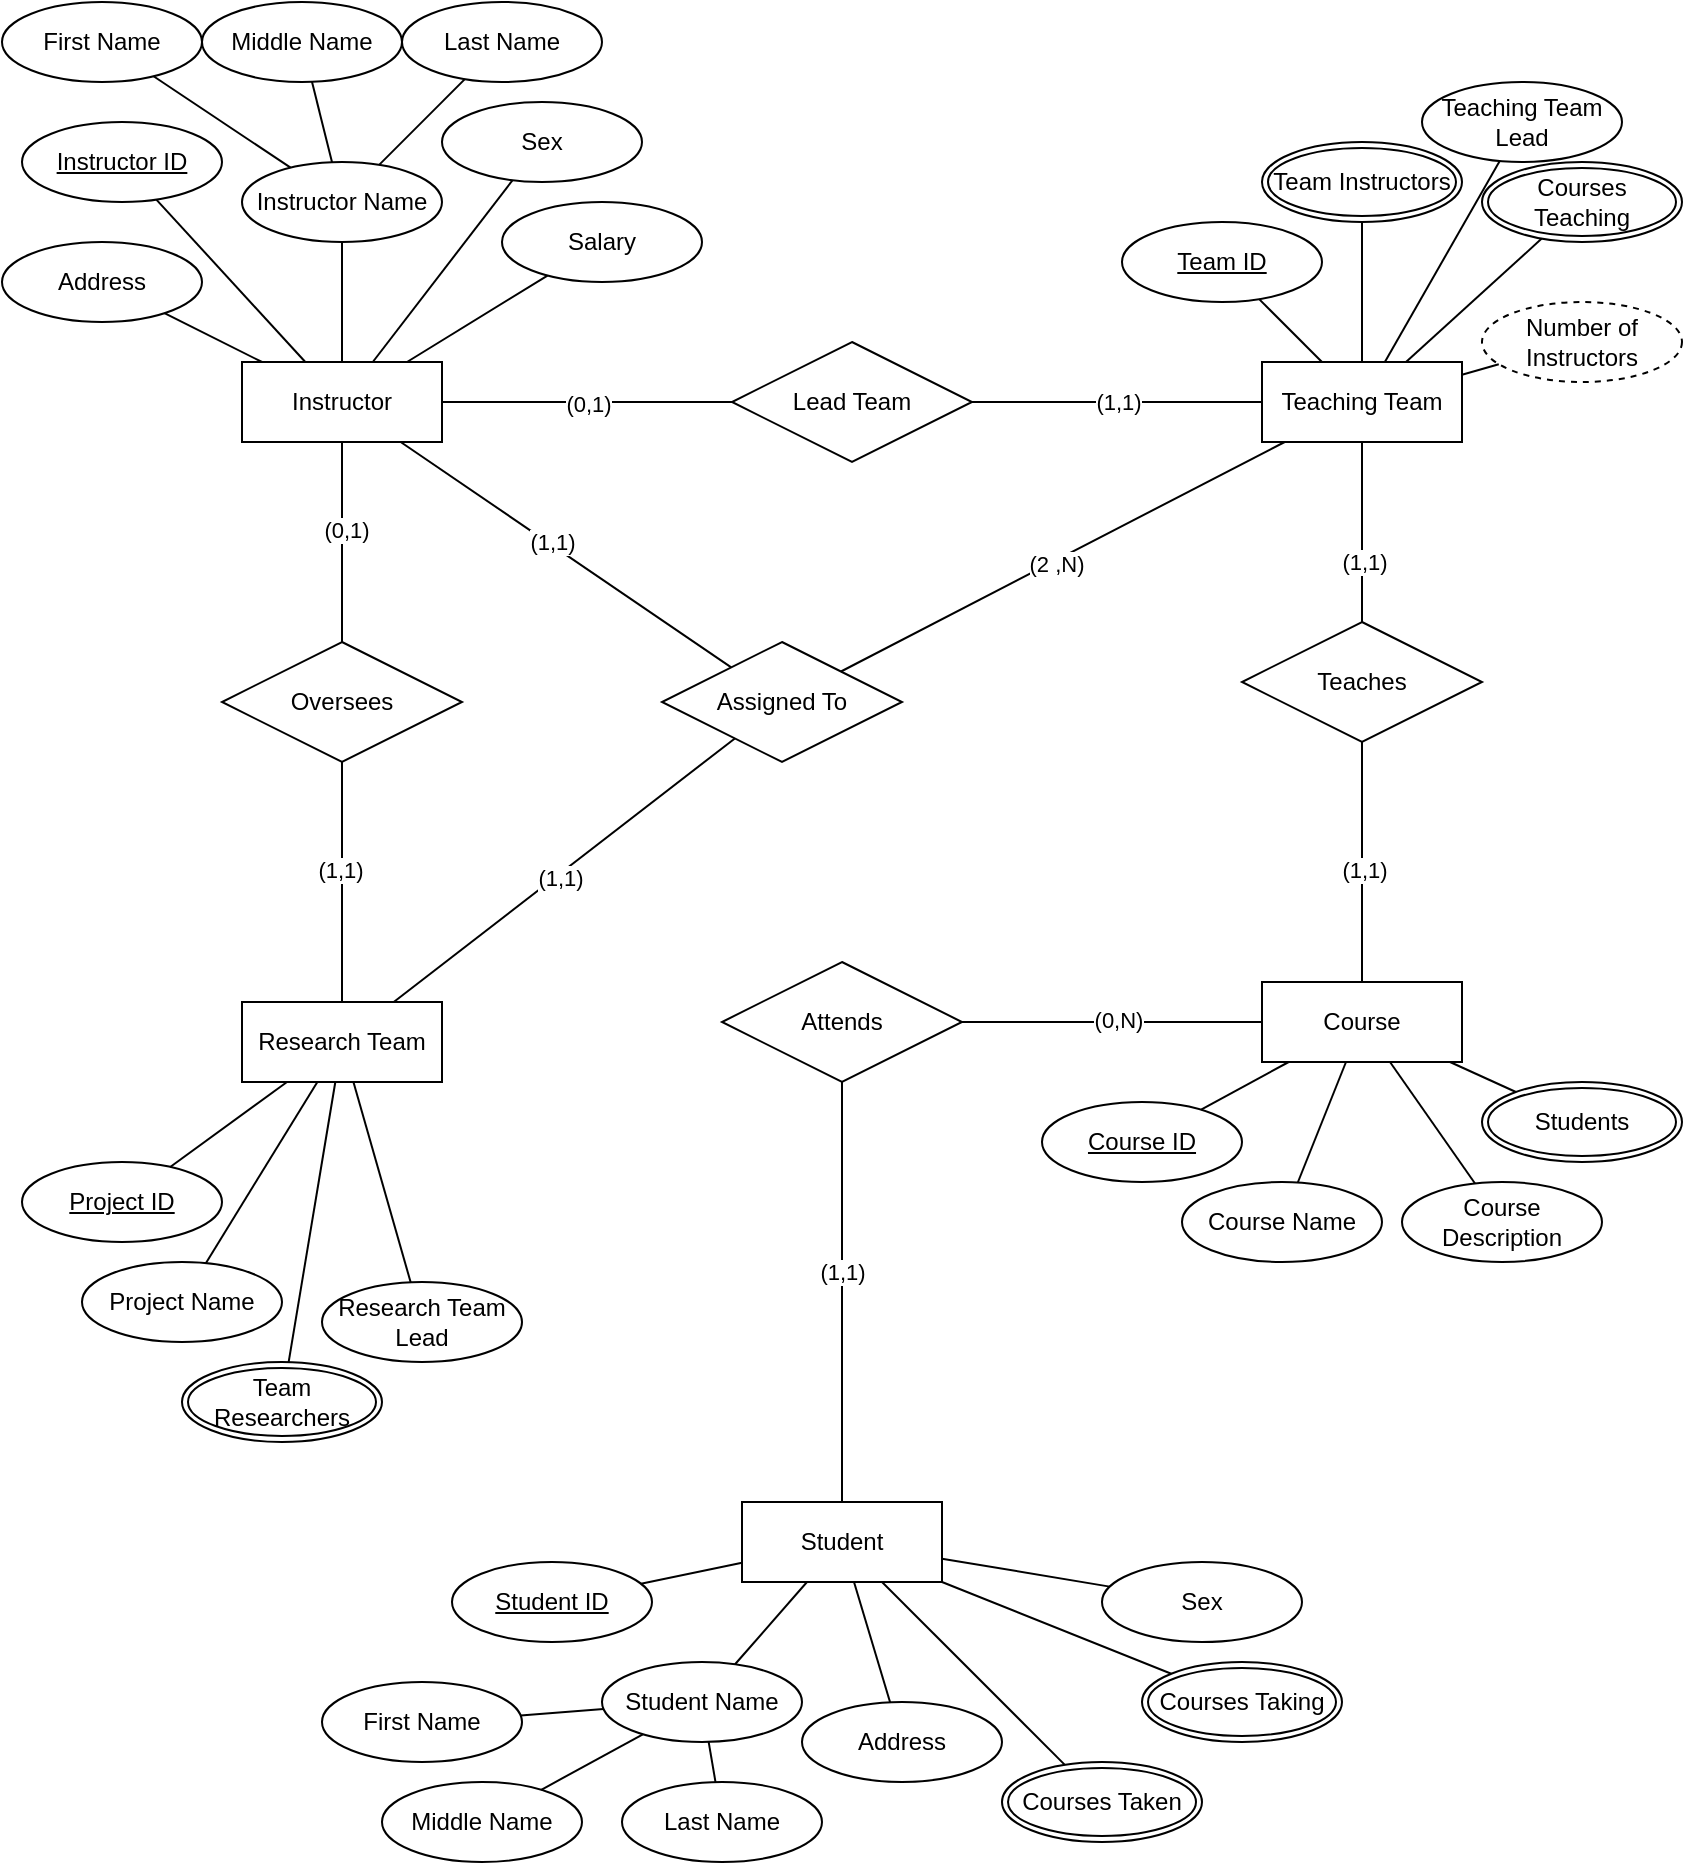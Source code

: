 <mxfile version="21.7.5" type="device">
  <diagram name="Page-1" id="sB8NsVcvZ1vPTsjc8r2R">
    <mxGraphModel dx="2074" dy="1196" grid="1" gridSize="10" guides="1" tooltips="1" connect="1" arrows="1" fold="1" page="1" pageScale="1" pageWidth="850" pageHeight="1100" math="0" shadow="0">
      <root>
        <mxCell id="0" />
        <mxCell id="1" parent="0" />
        <mxCell id="vkidkK2bYVWCFtIj-SOr-1" value="Instructor" style="whiteSpace=wrap;html=1;align=center;" parent="1" vertex="1">
          <mxGeometry x="120" y="180" width="100" height="40" as="geometry" />
        </mxCell>
        <mxCell id="vkidkK2bYVWCFtIj-SOr-2" value="Student" style="whiteSpace=wrap;html=1;align=center;" parent="1" vertex="1">
          <mxGeometry x="370" y="750" width="100" height="40" as="geometry" />
        </mxCell>
        <mxCell id="vkidkK2bYVWCFtIj-SOr-3" value="Teaching Team" style="whiteSpace=wrap;html=1;align=center;" parent="1" vertex="1">
          <mxGeometry x="630" y="180" width="100" height="40" as="geometry" />
        </mxCell>
        <mxCell id="vkidkK2bYVWCFtIj-SOr-4" value="Research Team" style="whiteSpace=wrap;html=1;align=center;" parent="1" vertex="1">
          <mxGeometry x="120" y="500" width="100" height="40" as="geometry" />
        </mxCell>
        <mxCell id="vkidkK2bYVWCFtIj-SOr-5" value="Course" style="whiteSpace=wrap;html=1;align=center;" parent="1" vertex="1">
          <mxGeometry x="630" y="490" width="100" height="40" as="geometry" />
        </mxCell>
        <mxCell id="vkidkK2bYVWCFtIj-SOr-6" value="" style="endArrow=none;html=1;rounded=0;" parent="1" source="vkidkK2bYVWCFtIj-SOr-1" target="vkidkK2bYVWCFtIj-SOr-9" edge="1">
          <mxGeometry relative="1" as="geometry">
            <mxPoint x="180" y="310" as="sourcePoint" />
            <mxPoint x="340" y="310" as="targetPoint" />
          </mxGeometry>
        </mxCell>
        <mxCell id="vkidkK2bYVWCFtIj-SOr-16" value="(1,1)" style="edgeLabel;html=1;align=center;verticalAlign=middle;resizable=0;points=[];" parent="vkidkK2bYVWCFtIj-SOr-6" vertex="1" connectable="0">
          <mxGeometry x="-0.1" y="1" relative="1" as="geometry">
            <mxPoint as="offset" />
          </mxGeometry>
        </mxCell>
        <mxCell id="vkidkK2bYVWCFtIj-SOr-9" value="Assigned To" style="shape=rhombus;perimeter=rhombusPerimeter;whiteSpace=wrap;html=1;align=center;" parent="1" vertex="1">
          <mxGeometry x="330" y="320" width="120" height="60" as="geometry" />
        </mxCell>
        <mxCell id="vkidkK2bYVWCFtIj-SOr-10" value="" style="endArrow=none;html=1;rounded=0;" parent="1" source="vkidkK2bYVWCFtIj-SOr-9" target="vkidkK2bYVWCFtIj-SOr-3" edge="1">
          <mxGeometry relative="1" as="geometry">
            <mxPoint x="420" y="220" as="sourcePoint" />
            <mxPoint x="580" y="220" as="targetPoint" />
          </mxGeometry>
        </mxCell>
        <mxCell id="vkidkK2bYVWCFtIj-SOr-15" value="(2 ,N)" style="edgeLabel;html=1;align=center;verticalAlign=middle;resizable=0;points=[];" parent="vkidkK2bYVWCFtIj-SOr-10" vertex="1" connectable="0">
          <mxGeometry x="-0.036" y="-1" relative="1" as="geometry">
            <mxPoint as="offset" />
          </mxGeometry>
        </mxCell>
        <mxCell id="vkidkK2bYVWCFtIj-SOr-11" value="" style="endArrow=none;html=1;rounded=0;" parent="1" source="vkidkK2bYVWCFtIj-SOr-9" target="vkidkK2bYVWCFtIj-SOr-4" edge="1">
          <mxGeometry relative="1" as="geometry">
            <mxPoint x="350" y="390" as="sourcePoint" />
            <mxPoint x="510" y="390" as="targetPoint" />
          </mxGeometry>
        </mxCell>
        <mxCell id="vkidkK2bYVWCFtIj-SOr-17" value="(1,1)" style="edgeLabel;html=1;align=center;verticalAlign=middle;resizable=0;points=[];" parent="vkidkK2bYVWCFtIj-SOr-11" vertex="1" connectable="0">
          <mxGeometry x="0.037" y="1" relative="1" as="geometry">
            <mxPoint as="offset" />
          </mxGeometry>
        </mxCell>
        <mxCell id="vkidkK2bYVWCFtIj-SOr-12" value="Teaches" style="shape=rhombus;perimeter=rhombusPerimeter;whiteSpace=wrap;html=1;align=center;" parent="1" vertex="1">
          <mxGeometry x="620" y="310" width="120" height="60" as="geometry" />
        </mxCell>
        <mxCell id="vkidkK2bYVWCFtIj-SOr-13" value="" style="endArrow=none;html=1;rounded=0;" parent="1" source="vkidkK2bYVWCFtIj-SOr-3" target="vkidkK2bYVWCFtIj-SOr-12" edge="1">
          <mxGeometry relative="1" as="geometry">
            <mxPoint x="540" y="470" as="sourcePoint" />
            <mxPoint x="700" y="470" as="targetPoint" />
          </mxGeometry>
        </mxCell>
        <mxCell id="vkidkK2bYVWCFtIj-SOr-20" value="(1,1)" style="edgeLabel;html=1;align=center;verticalAlign=middle;resizable=0;points=[];" parent="vkidkK2bYVWCFtIj-SOr-13" vertex="1" connectable="0">
          <mxGeometry x="0.323" y="1" relative="1" as="geometry">
            <mxPoint as="offset" />
          </mxGeometry>
        </mxCell>
        <mxCell id="vkidkK2bYVWCFtIj-SOr-14" value="" style="endArrow=none;html=1;rounded=0;" parent="1" source="vkidkK2bYVWCFtIj-SOr-12" target="vkidkK2bYVWCFtIj-SOr-5" edge="1">
          <mxGeometry relative="1" as="geometry">
            <mxPoint x="580" y="330" as="sourcePoint" />
            <mxPoint x="740" y="330" as="targetPoint" />
          </mxGeometry>
        </mxCell>
        <mxCell id="vkidkK2bYVWCFtIj-SOr-21" value="(1,1)" style="edgeLabel;html=1;align=center;verticalAlign=middle;resizable=0;points=[];" parent="vkidkK2bYVWCFtIj-SOr-14" vertex="1" connectable="0">
          <mxGeometry x="0.061" y="1" relative="1" as="geometry">
            <mxPoint as="offset" />
          </mxGeometry>
        </mxCell>
        <mxCell id="vkidkK2bYVWCFtIj-SOr-18" value="Number of Instructors" style="ellipse;whiteSpace=wrap;html=1;align=center;dashed=1;" parent="1" vertex="1">
          <mxGeometry x="740" y="150" width="100" height="40" as="geometry" />
        </mxCell>
        <mxCell id="vkidkK2bYVWCFtIj-SOr-19" value="" style="endArrow=none;html=1;rounded=0;" parent="1" source="vkidkK2bYVWCFtIj-SOr-18" target="vkidkK2bYVWCFtIj-SOr-3" edge="1">
          <mxGeometry relative="1" as="geometry">
            <mxPoint x="420" y="280" as="sourcePoint" />
            <mxPoint x="580" y="280" as="targetPoint" />
          </mxGeometry>
        </mxCell>
        <mxCell id="vkidkK2bYVWCFtIj-SOr-23" value="" style="endArrow=none;html=1;rounded=0;" parent="1" source="vkidkK2bYVWCFtIj-SOr-24" target="vkidkK2bYVWCFtIj-SOr-1" edge="1">
          <mxGeometry relative="1" as="geometry">
            <mxPoint x="94.43" y="147.45" as="sourcePoint" />
            <mxPoint x="340" y="80" as="targetPoint" />
          </mxGeometry>
        </mxCell>
        <mxCell id="vkidkK2bYVWCFtIj-SOr-24" value="Instructor ID" style="ellipse;whiteSpace=wrap;html=1;align=center;fontStyle=4;" parent="1" vertex="1">
          <mxGeometry x="10" y="60" width="100" height="40" as="geometry" />
        </mxCell>
        <mxCell id="vkidkK2bYVWCFtIj-SOr-25" value="Instructor Name" style="ellipse;whiteSpace=wrap;html=1;align=center;" parent="1" vertex="1">
          <mxGeometry x="120" y="80" width="100" height="40" as="geometry" />
        </mxCell>
        <mxCell id="vkidkK2bYVWCFtIj-SOr-26" value="Team ID" style="ellipse;whiteSpace=wrap;html=1;align=center;fontStyle=4;" parent="1" vertex="1">
          <mxGeometry x="560" y="110" width="100" height="40" as="geometry" />
        </mxCell>
        <mxCell id="vkidkK2bYVWCFtIj-SOr-27" value="Project ID" style="ellipse;whiteSpace=wrap;html=1;align=center;fontStyle=4;" parent="1" vertex="1">
          <mxGeometry x="10" y="580" width="100" height="40" as="geometry" />
        </mxCell>
        <mxCell id="vkidkK2bYVWCFtIj-SOr-28" value="" style="endArrow=none;html=1;rounded=0;" parent="1" source="vkidkK2bYVWCFtIj-SOr-27" target="vkidkK2bYVWCFtIj-SOr-4" edge="1">
          <mxGeometry relative="1" as="geometry">
            <mxPoint x="220" y="610" as="sourcePoint" />
            <mxPoint x="380" y="610" as="targetPoint" />
          </mxGeometry>
        </mxCell>
        <mxCell id="vkidkK2bYVWCFtIj-SOr-29" value="" style="endArrow=none;html=1;rounded=0;" parent="1" source="vkidkK2bYVWCFtIj-SOr-26" target="vkidkK2bYVWCFtIj-SOr-3" edge="1">
          <mxGeometry relative="1" as="geometry">
            <mxPoint x="420" y="260" as="sourcePoint" />
            <mxPoint x="580" y="260" as="targetPoint" />
          </mxGeometry>
        </mxCell>
        <mxCell id="vkidkK2bYVWCFtIj-SOr-31" value="Course ID" style="ellipse;whiteSpace=wrap;html=1;align=center;fontStyle=4;" parent="1" vertex="1">
          <mxGeometry x="520" y="550" width="100" height="40" as="geometry" />
        </mxCell>
        <mxCell id="vkidkK2bYVWCFtIj-SOr-32" value="" style="endArrow=none;html=1;rounded=0;" parent="1" source="vkidkK2bYVWCFtIj-SOr-5" target="vkidkK2bYVWCFtIj-SOr-31" edge="1">
          <mxGeometry relative="1" as="geometry">
            <mxPoint x="590" y="660" as="sourcePoint" />
            <mxPoint x="750" y="660" as="targetPoint" />
          </mxGeometry>
        </mxCell>
        <mxCell id="vkidkK2bYVWCFtIj-SOr-33" value="" style="endArrow=none;html=1;rounded=0;" parent="1" source="vkidkK2bYVWCFtIj-SOr-25" target="vkidkK2bYVWCFtIj-SOr-1" edge="1">
          <mxGeometry relative="1" as="geometry">
            <mxPoint x="210" y="120" as="sourcePoint" />
            <mxPoint x="370" y="120" as="targetPoint" />
          </mxGeometry>
        </mxCell>
        <mxCell id="vkidkK2bYVWCFtIj-SOr-34" value="Middle Name" style="ellipse;whiteSpace=wrap;html=1;align=center;" parent="1" vertex="1">
          <mxGeometry x="100" width="100" height="40" as="geometry" />
        </mxCell>
        <mxCell id="vkidkK2bYVWCFtIj-SOr-35" value="" style="endArrow=none;html=1;rounded=0;" parent="1" source="vkidkK2bYVWCFtIj-SOr-34" target="vkidkK2bYVWCFtIj-SOr-25" edge="1">
          <mxGeometry relative="1" as="geometry">
            <mxPoint x="160" y="130" as="sourcePoint" />
            <mxPoint x="320" y="130" as="targetPoint" />
          </mxGeometry>
        </mxCell>
        <mxCell id="vkidkK2bYVWCFtIj-SOr-36" value="Last Name" style="ellipse;whiteSpace=wrap;html=1;align=center;" parent="1" vertex="1">
          <mxGeometry x="200" width="100" height="40" as="geometry" />
        </mxCell>
        <mxCell id="vkidkK2bYVWCFtIj-SOr-37" value="" style="endArrow=none;html=1;rounded=0;" parent="1" source="vkidkK2bYVWCFtIj-SOr-36" target="vkidkK2bYVWCFtIj-SOr-25" edge="1">
          <mxGeometry relative="1" as="geometry">
            <mxPoint x="170" y="140" as="sourcePoint" />
            <mxPoint x="139" y="87" as="targetPoint" />
          </mxGeometry>
        </mxCell>
        <mxCell id="vkidkK2bYVWCFtIj-SOr-38" value="First Name" style="ellipse;whiteSpace=wrap;html=1;align=center;" parent="1" vertex="1">
          <mxGeometry width="100" height="40" as="geometry" />
        </mxCell>
        <mxCell id="vkidkK2bYVWCFtIj-SOr-39" value="" style="endArrow=none;html=1;rounded=0;" parent="1" source="vkidkK2bYVWCFtIj-SOr-38" target="vkidkK2bYVWCFtIj-SOr-25" edge="1">
          <mxGeometry relative="1" as="geometry">
            <mxPoint x="30" y="50" as="sourcePoint" />
            <mxPoint x="100" y="30" as="targetPoint" />
          </mxGeometry>
        </mxCell>
        <mxCell id="vkidkK2bYVWCFtIj-SOr-40" value="Address" style="ellipse;whiteSpace=wrap;html=1;align=center;" parent="1" vertex="1">
          <mxGeometry y="120" width="100" height="40" as="geometry" />
        </mxCell>
        <mxCell id="vkidkK2bYVWCFtIj-SOr-41" value="" style="endArrow=none;html=1;rounded=0;" parent="1" source="vkidkK2bYVWCFtIj-SOr-40" target="vkidkK2bYVWCFtIj-SOr-1" edge="1">
          <mxGeometry relative="1" as="geometry">
            <mxPoint x="180" y="110" as="sourcePoint" />
            <mxPoint x="340" y="110" as="targetPoint" />
          </mxGeometry>
        </mxCell>
        <mxCell id="vkidkK2bYVWCFtIj-SOr-42" value="Sex" style="ellipse;whiteSpace=wrap;html=1;align=center;" parent="1" vertex="1">
          <mxGeometry x="220" y="50" width="100" height="40" as="geometry" />
        </mxCell>
        <mxCell id="vkidkK2bYVWCFtIj-SOr-43" value="Salary" style="ellipse;whiteSpace=wrap;html=1;align=center;" parent="1" vertex="1">
          <mxGeometry x="250" y="100" width="100" height="40" as="geometry" />
        </mxCell>
        <mxCell id="vkidkK2bYVWCFtIj-SOr-44" value="" style="endArrow=none;html=1;rounded=0;" parent="1" source="vkidkK2bYVWCFtIj-SOr-1" target="vkidkK2bYVWCFtIj-SOr-42" edge="1">
          <mxGeometry relative="1" as="geometry">
            <mxPoint x="220" y="200" as="sourcePoint" />
            <mxPoint x="380" y="200" as="targetPoint" />
          </mxGeometry>
        </mxCell>
        <mxCell id="vkidkK2bYVWCFtIj-SOr-45" value="" style="endArrow=none;html=1;rounded=0;" parent="1" source="vkidkK2bYVWCFtIj-SOr-1" target="vkidkK2bYVWCFtIj-SOr-43" edge="1">
          <mxGeometry relative="1" as="geometry">
            <mxPoint x="240" y="190" as="sourcePoint" />
            <mxPoint x="400" y="190" as="targetPoint" />
          </mxGeometry>
        </mxCell>
        <mxCell id="vkidkK2bYVWCFtIj-SOr-46" value="Attends" style="shape=rhombus;perimeter=rhombusPerimeter;whiteSpace=wrap;html=1;align=center;" parent="1" vertex="1">
          <mxGeometry x="360" y="480" width="120" height="60" as="geometry" />
        </mxCell>
        <mxCell id="vkidkK2bYVWCFtIj-SOr-47" value="" style="endArrow=none;html=1;rounded=0;" parent="1" source="vkidkK2bYVWCFtIj-SOr-46" target="vkidkK2bYVWCFtIj-SOr-5" edge="1">
          <mxGeometry relative="1" as="geometry">
            <mxPoint x="580" y="680" as="sourcePoint" />
            <mxPoint x="740" y="680" as="targetPoint" />
          </mxGeometry>
        </mxCell>
        <mxCell id="5Yy73QeBFEVEkRbb6GmQ-11" value="(0,N)" style="edgeLabel;html=1;align=center;verticalAlign=middle;resizable=0;points=[];" vertex="1" connectable="0" parent="vkidkK2bYVWCFtIj-SOr-47">
          <mxGeometry x="0.04" y="1" relative="1" as="geometry">
            <mxPoint as="offset" />
          </mxGeometry>
        </mxCell>
        <mxCell id="vkidkK2bYVWCFtIj-SOr-48" value="" style="endArrow=none;html=1;rounded=0;" parent="1" source="vkidkK2bYVWCFtIj-SOr-46" target="vkidkK2bYVWCFtIj-SOr-2" edge="1">
          <mxGeometry relative="1" as="geometry">
            <mxPoint x="330" y="610" as="sourcePoint" />
            <mxPoint x="490" y="610" as="targetPoint" />
          </mxGeometry>
        </mxCell>
        <mxCell id="5Yy73QeBFEVEkRbb6GmQ-10" value="(1,1)" style="edgeLabel;html=1;align=center;verticalAlign=middle;resizable=0;points=[];" vertex="1" connectable="0" parent="vkidkK2bYVWCFtIj-SOr-48">
          <mxGeometry x="-0.1" relative="1" as="geometry">
            <mxPoint as="offset" />
          </mxGeometry>
        </mxCell>
        <mxCell id="vkidkK2bYVWCFtIj-SOr-49" value="Course Name" style="ellipse;whiteSpace=wrap;html=1;align=center;" parent="1" vertex="1">
          <mxGeometry x="590" y="590" width="100" height="40" as="geometry" />
        </mxCell>
        <mxCell id="vkidkK2bYVWCFtIj-SOr-50" value="Address" style="ellipse;whiteSpace=wrap;html=1;align=center;" parent="1" vertex="1">
          <mxGeometry x="400" y="850" width="100" height="40" as="geometry" />
        </mxCell>
        <mxCell id="vkidkK2bYVWCFtIj-SOr-51" value="Student Name" style="ellipse;whiteSpace=wrap;html=1;align=center;" parent="1" vertex="1">
          <mxGeometry x="300" y="830" width="100" height="40" as="geometry" />
        </mxCell>
        <mxCell id="vkidkK2bYVWCFtIj-SOr-52" value="Sex" style="ellipse;whiteSpace=wrap;html=1;align=center;" parent="1" vertex="1">
          <mxGeometry x="550" y="780" width="100" height="40" as="geometry" />
        </mxCell>
        <mxCell id="5Yy73QeBFEVEkRbb6GmQ-1" value="" style="endArrow=none;html=1;rounded=0;" edge="1" parent="1" source="vkidkK2bYVWCFtIj-SOr-5" target="vkidkK2bYVWCFtIj-SOr-49">
          <mxGeometry relative="1" as="geometry">
            <mxPoint x="590" y="700" as="sourcePoint" />
            <mxPoint x="750" y="700" as="targetPoint" />
          </mxGeometry>
        </mxCell>
        <mxCell id="5Yy73QeBFEVEkRbb6GmQ-2" value="" style="endArrow=none;html=1;rounded=0;" edge="1" parent="1" source="vkidkK2bYVWCFtIj-SOr-5" target="5Yy73QeBFEVEkRbb6GmQ-3">
          <mxGeometry relative="1" as="geometry">
            <mxPoint x="620" y="730" as="sourcePoint" />
            <mxPoint x="780" y="730" as="targetPoint" />
          </mxGeometry>
        </mxCell>
        <mxCell id="5Yy73QeBFEVEkRbb6GmQ-3" value="Course Description" style="ellipse;whiteSpace=wrap;html=1;align=center;" vertex="1" parent="1">
          <mxGeometry x="700" y="590" width="100" height="40" as="geometry" />
        </mxCell>
        <mxCell id="5Yy73QeBFEVEkRbb6GmQ-4" value="Courses Teaching" style="ellipse;shape=doubleEllipse;margin=3;whiteSpace=wrap;html=1;align=center;" vertex="1" parent="1">
          <mxGeometry x="740" y="80" width="100" height="40" as="geometry" />
        </mxCell>
        <mxCell id="5Yy73QeBFEVEkRbb6GmQ-5" value="" style="endArrow=none;html=1;rounded=0;" edge="1" parent="1" source="5Yy73QeBFEVEkRbb6GmQ-4" target="vkidkK2bYVWCFtIj-SOr-3">
          <mxGeometry relative="1" as="geometry">
            <mxPoint x="650" y="150" as="sourcePoint" />
            <mxPoint x="810" y="150" as="targetPoint" />
          </mxGeometry>
        </mxCell>
        <mxCell id="5Yy73QeBFEVEkRbb6GmQ-6" value="Students" style="ellipse;shape=doubleEllipse;margin=3;whiteSpace=wrap;html=1;align=center;" vertex="1" parent="1">
          <mxGeometry x="740" y="540" width="100" height="40" as="geometry" />
        </mxCell>
        <mxCell id="5Yy73QeBFEVEkRbb6GmQ-7" value="" style="endArrow=none;html=1;rounded=0;" edge="1" parent="1" source="vkidkK2bYVWCFtIj-SOr-5" target="5Yy73QeBFEVEkRbb6GmQ-6">
          <mxGeometry relative="1" as="geometry">
            <mxPoint x="670" y="670" as="sourcePoint" />
            <mxPoint x="830" y="670" as="targetPoint" />
          </mxGeometry>
        </mxCell>
        <mxCell id="5Yy73QeBFEVEkRbb6GmQ-8" value="Student ID" style="ellipse;whiteSpace=wrap;html=1;align=center;fontStyle=4;" vertex="1" parent="1">
          <mxGeometry x="225" y="780" width="100" height="40" as="geometry" />
        </mxCell>
        <mxCell id="5Yy73QeBFEVEkRbb6GmQ-9" value="" style="endArrow=none;html=1;rounded=0;" edge="1" parent="1" source="5Yy73QeBFEVEkRbb6GmQ-8" target="vkidkK2bYVWCFtIj-SOr-2">
          <mxGeometry relative="1" as="geometry">
            <mxPoint x="210" y="660" as="sourcePoint" />
            <mxPoint x="370" y="660" as="targetPoint" />
          </mxGeometry>
        </mxCell>
        <mxCell id="5Yy73QeBFEVEkRbb6GmQ-12" value="" style="endArrow=none;html=1;rounded=0;" edge="1" parent="1" source="vkidkK2bYVWCFtIj-SOr-51" target="vkidkK2bYVWCFtIj-SOr-2">
          <mxGeometry relative="1" as="geometry">
            <mxPoint x="370" y="830" as="sourcePoint" />
            <mxPoint x="530" y="830" as="targetPoint" />
          </mxGeometry>
        </mxCell>
        <mxCell id="5Yy73QeBFEVEkRbb6GmQ-13" value="" style="endArrow=none;html=1;rounded=0;" edge="1" parent="1" source="vkidkK2bYVWCFtIj-SOr-2" target="vkidkK2bYVWCFtIj-SOr-50">
          <mxGeometry relative="1" as="geometry">
            <mxPoint x="340" y="950" as="sourcePoint" />
            <mxPoint x="500" y="950" as="targetPoint" />
          </mxGeometry>
        </mxCell>
        <mxCell id="5Yy73QeBFEVEkRbb6GmQ-14" value="" style="endArrow=none;html=1;rounded=0;" edge="1" parent="1" source="vkidkK2bYVWCFtIj-SOr-2" target="vkidkK2bYVWCFtIj-SOr-52">
          <mxGeometry relative="1" as="geometry">
            <mxPoint x="570" y="770" as="sourcePoint" />
            <mxPoint x="730" y="770" as="targetPoint" />
          </mxGeometry>
        </mxCell>
        <mxCell id="5Yy73QeBFEVEkRbb6GmQ-15" value="" style="endArrow=none;html=1;rounded=0;" edge="1" parent="1" source="5Yy73QeBFEVEkRbb6GmQ-16" target="vkidkK2bYVWCFtIj-SOr-51">
          <mxGeometry relative="1" as="geometry">
            <mxPoint x="60" y="930" as="sourcePoint" />
            <mxPoint x="220" y="930" as="targetPoint" />
          </mxGeometry>
        </mxCell>
        <mxCell id="5Yy73QeBFEVEkRbb6GmQ-16" value="First Name" style="ellipse;whiteSpace=wrap;html=1;align=center;" vertex="1" parent="1">
          <mxGeometry x="160" y="840" width="100" height="40" as="geometry" />
        </mxCell>
        <mxCell id="5Yy73QeBFEVEkRbb6GmQ-17" value="Middle Name" style="ellipse;whiteSpace=wrap;html=1;align=center;" vertex="1" parent="1">
          <mxGeometry x="190" y="890" width="100" height="40" as="geometry" />
        </mxCell>
        <mxCell id="5Yy73QeBFEVEkRbb6GmQ-18" value="Last Name" style="ellipse;whiteSpace=wrap;html=1;align=center;" vertex="1" parent="1">
          <mxGeometry x="310" y="890" width="100" height="40" as="geometry" />
        </mxCell>
        <mxCell id="5Yy73QeBFEVEkRbb6GmQ-19" value="" style="endArrow=none;html=1;rounded=0;" edge="1" parent="1" source="5Yy73QeBFEVEkRbb6GmQ-17" target="vkidkK2bYVWCFtIj-SOr-51">
          <mxGeometry relative="1" as="geometry">
            <mxPoint x="200" y="1010" as="sourcePoint" />
            <mxPoint x="360" y="1010" as="targetPoint" />
          </mxGeometry>
        </mxCell>
        <mxCell id="5Yy73QeBFEVEkRbb6GmQ-20" value="" style="endArrow=none;html=1;rounded=0;" edge="1" parent="1" source="5Yy73QeBFEVEkRbb6GmQ-18" target="vkidkK2bYVWCFtIj-SOr-51">
          <mxGeometry relative="1" as="geometry">
            <mxPoint x="190" y="1010" as="sourcePoint" />
            <mxPoint x="350" y="1010" as="targetPoint" />
          </mxGeometry>
        </mxCell>
        <mxCell id="5Yy73QeBFEVEkRbb6GmQ-21" value="Team Instructors" style="ellipse;shape=doubleEllipse;margin=3;whiteSpace=wrap;html=1;align=center;" vertex="1" parent="1">
          <mxGeometry x="630" y="70" width="100" height="40" as="geometry" />
        </mxCell>
        <mxCell id="5Yy73QeBFEVEkRbb6GmQ-22" value="" style="endArrow=none;html=1;rounded=0;" edge="1" parent="1" source="5Yy73QeBFEVEkRbb6GmQ-21" target="vkidkK2bYVWCFtIj-SOr-3">
          <mxGeometry relative="1" as="geometry">
            <mxPoint x="500" y="80" as="sourcePoint" />
            <mxPoint x="660" y="80" as="targetPoint" />
          </mxGeometry>
        </mxCell>
        <mxCell id="5Yy73QeBFEVEkRbb6GmQ-23" value="Project Name" style="ellipse;whiteSpace=wrap;html=1;align=center;" vertex="1" parent="1">
          <mxGeometry x="40" y="630" width="100" height="40" as="geometry" />
        </mxCell>
        <mxCell id="5Yy73QeBFEVEkRbb6GmQ-24" value="" style="endArrow=none;html=1;rounded=0;" edge="1" parent="1" source="5Yy73QeBFEVEkRbb6GmQ-23" target="vkidkK2bYVWCFtIj-SOr-4">
          <mxGeometry relative="1" as="geometry">
            <mxPoint x="150" y="580" as="sourcePoint" />
            <mxPoint x="310" y="580" as="targetPoint" />
          </mxGeometry>
        </mxCell>
        <mxCell id="5Yy73QeBFEVEkRbb6GmQ-25" value="Team Researchers" style="ellipse;shape=doubleEllipse;margin=3;whiteSpace=wrap;html=1;align=center;" vertex="1" parent="1">
          <mxGeometry x="90" y="680" width="100" height="40" as="geometry" />
        </mxCell>
        <mxCell id="5Yy73QeBFEVEkRbb6GmQ-26" value="" style="endArrow=none;html=1;rounded=0;" edge="1" parent="1" source="vkidkK2bYVWCFtIj-SOr-4" target="5Yy73QeBFEVEkRbb6GmQ-25">
          <mxGeometry relative="1" as="geometry">
            <mxPoint x="210" y="580" as="sourcePoint" />
            <mxPoint x="370" y="580" as="targetPoint" />
          </mxGeometry>
        </mxCell>
        <mxCell id="5Yy73QeBFEVEkRbb6GmQ-27" value="Teaching Team Lead" style="ellipse;whiteSpace=wrap;html=1;align=center;" vertex="1" parent="1">
          <mxGeometry x="710" y="40" width="100" height="40" as="geometry" />
        </mxCell>
        <mxCell id="5Yy73QeBFEVEkRbb6GmQ-28" value="Research Team Lead" style="ellipse;whiteSpace=wrap;html=1;align=center;" vertex="1" parent="1">
          <mxGeometry x="160" y="640" width="100" height="40" as="geometry" />
        </mxCell>
        <mxCell id="5Yy73QeBFEVEkRbb6GmQ-29" value="" style="endArrow=none;html=1;rounded=0;" edge="1" parent="1" source="vkidkK2bYVWCFtIj-SOr-4" target="5Yy73QeBFEVEkRbb6GmQ-28">
          <mxGeometry relative="1" as="geometry">
            <mxPoint x="220" y="570" as="sourcePoint" />
            <mxPoint x="380" y="570" as="targetPoint" />
          </mxGeometry>
        </mxCell>
        <mxCell id="5Yy73QeBFEVEkRbb6GmQ-30" value="" style="endArrow=none;html=1;rounded=0;" edge="1" parent="1" source="vkidkK2bYVWCFtIj-SOr-3" target="5Yy73QeBFEVEkRbb6GmQ-27">
          <mxGeometry relative="1" as="geometry">
            <mxPoint x="560" y="20" as="sourcePoint" />
            <mxPoint x="720" y="20" as="targetPoint" />
          </mxGeometry>
        </mxCell>
        <mxCell id="5Yy73QeBFEVEkRbb6GmQ-31" value="Oversees" style="shape=rhombus;perimeter=rhombusPerimeter;whiteSpace=wrap;html=1;align=center;" vertex="1" parent="1">
          <mxGeometry x="110" y="320" width="120" height="60" as="geometry" />
        </mxCell>
        <mxCell id="5Yy73QeBFEVEkRbb6GmQ-32" value="" style="endArrow=none;html=1;rounded=0;" edge="1" parent="1" source="5Yy73QeBFEVEkRbb6GmQ-31" target="vkidkK2bYVWCFtIj-SOr-1">
          <mxGeometry relative="1" as="geometry">
            <mxPoint x="40" y="270" as="sourcePoint" />
            <mxPoint x="200" y="270" as="targetPoint" />
          </mxGeometry>
        </mxCell>
        <mxCell id="5Yy73QeBFEVEkRbb6GmQ-37" value="(0,1)" style="edgeLabel;html=1;align=center;verticalAlign=middle;resizable=0;points=[];" vertex="1" connectable="0" parent="5Yy73QeBFEVEkRbb6GmQ-32">
          <mxGeometry x="-0.026" y="-2" relative="1" as="geometry">
            <mxPoint y="-8" as="offset" />
          </mxGeometry>
        </mxCell>
        <mxCell id="5Yy73QeBFEVEkRbb6GmQ-33" value="" style="endArrow=none;html=1;rounded=0;" edge="1" parent="1" source="5Yy73QeBFEVEkRbb6GmQ-31" target="vkidkK2bYVWCFtIj-SOr-4">
          <mxGeometry relative="1" as="geometry">
            <mxPoint x="40" y="420" as="sourcePoint" />
            <mxPoint x="200" y="420" as="targetPoint" />
          </mxGeometry>
        </mxCell>
        <mxCell id="5Yy73QeBFEVEkRbb6GmQ-35" value="(1,1)" style="edgeLabel;html=1;align=center;verticalAlign=middle;resizable=0;points=[];" vertex="1" connectable="0" parent="5Yy73QeBFEVEkRbb6GmQ-33">
          <mxGeometry x="-0.111" y="-1" relative="1" as="geometry">
            <mxPoint as="offset" />
          </mxGeometry>
        </mxCell>
        <mxCell id="5Yy73QeBFEVEkRbb6GmQ-39" value="Lead Team" style="shape=rhombus;perimeter=rhombusPerimeter;whiteSpace=wrap;html=1;align=center;" vertex="1" parent="1">
          <mxGeometry x="365" y="170" width="120" height="60" as="geometry" />
        </mxCell>
        <mxCell id="5Yy73QeBFEVEkRbb6GmQ-40" value="" style="endArrow=none;html=1;rounded=0;" edge="1" parent="1" source="vkidkK2bYVWCFtIj-SOr-1" target="5Yy73QeBFEVEkRbb6GmQ-39">
          <mxGeometry relative="1" as="geometry">
            <mxPoint x="250" y="260" as="sourcePoint" />
            <mxPoint x="410" y="260" as="targetPoint" />
          </mxGeometry>
        </mxCell>
        <mxCell id="5Yy73QeBFEVEkRbb6GmQ-42" value="(0,1)" style="edgeLabel;html=1;align=center;verticalAlign=middle;resizable=0;points=[];" vertex="1" connectable="0" parent="5Yy73QeBFEVEkRbb6GmQ-40">
          <mxGeometry y="-1" relative="1" as="geometry">
            <mxPoint as="offset" />
          </mxGeometry>
        </mxCell>
        <mxCell id="5Yy73QeBFEVEkRbb6GmQ-41" value="" style="endArrow=none;html=1;rounded=0;" edge="1" parent="1" source="5Yy73QeBFEVEkRbb6GmQ-39" target="vkidkK2bYVWCFtIj-SOr-3">
          <mxGeometry relative="1" as="geometry">
            <mxPoint x="370" y="250" as="sourcePoint" />
            <mxPoint x="530" y="250" as="targetPoint" />
          </mxGeometry>
        </mxCell>
        <mxCell id="5Yy73QeBFEVEkRbb6GmQ-44" value="(1,1)" style="edgeLabel;html=1;align=center;verticalAlign=middle;resizable=0;points=[];" vertex="1" connectable="0" parent="5Yy73QeBFEVEkRbb6GmQ-41">
          <mxGeometry x="0.01" relative="1" as="geometry">
            <mxPoint as="offset" />
          </mxGeometry>
        </mxCell>
        <mxCell id="5Yy73QeBFEVEkRbb6GmQ-45" value="Courses Taking" style="ellipse;shape=doubleEllipse;margin=3;whiteSpace=wrap;html=1;align=center;" vertex="1" parent="1">
          <mxGeometry x="570" y="830" width="100" height="40" as="geometry" />
        </mxCell>
        <mxCell id="5Yy73QeBFEVEkRbb6GmQ-46" value="" style="endArrow=none;html=1;rounded=0;" edge="1" parent="1" source="vkidkK2bYVWCFtIj-SOr-2" target="5Yy73QeBFEVEkRbb6GmQ-45">
          <mxGeometry relative="1" as="geometry">
            <mxPoint x="510" y="970" as="sourcePoint" />
            <mxPoint x="670" y="970" as="targetPoint" />
          </mxGeometry>
        </mxCell>
        <mxCell id="5Yy73QeBFEVEkRbb6GmQ-47" value="Courses Taken" style="ellipse;shape=doubleEllipse;margin=3;whiteSpace=wrap;html=1;align=center;" vertex="1" parent="1">
          <mxGeometry x="500" y="880" width="100" height="40" as="geometry" />
        </mxCell>
        <mxCell id="5Yy73QeBFEVEkRbb6GmQ-48" value="" style="endArrow=none;html=1;rounded=0;" edge="1" parent="1" source="vkidkK2bYVWCFtIj-SOr-2" target="5Yy73QeBFEVEkRbb6GmQ-47">
          <mxGeometry relative="1" as="geometry">
            <mxPoint x="490" y="920" as="sourcePoint" />
            <mxPoint x="650" y="920" as="targetPoint" />
          </mxGeometry>
        </mxCell>
      </root>
    </mxGraphModel>
  </diagram>
</mxfile>
